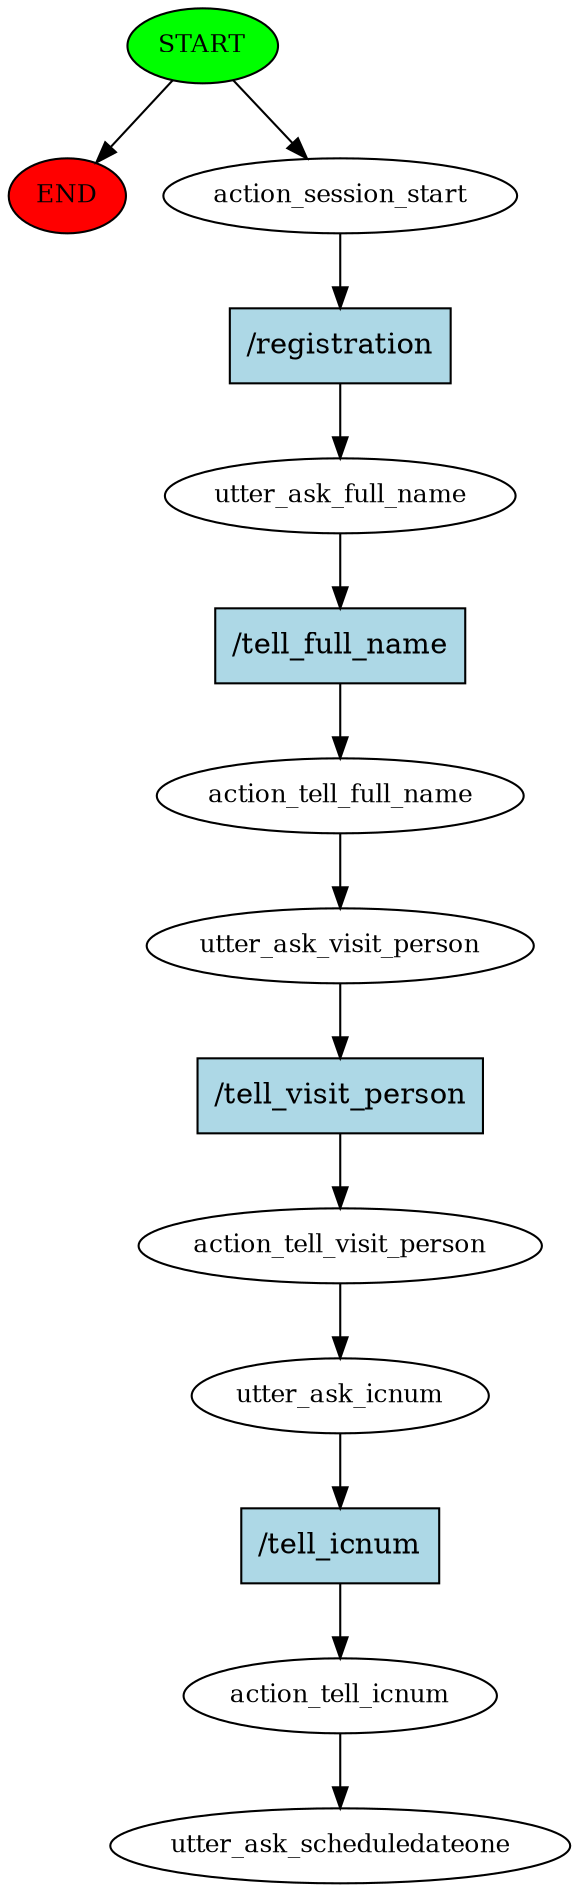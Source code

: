 digraph  {
0 [class="start active", fillcolor=green, fontsize=12, label=START, style=filled];
"-1" [class=end, fillcolor=red, fontsize=12, label=END, style=filled];
1 [class=active, fontsize=12, label=action_session_start];
2 [class=active, fontsize=12, label=utter_ask_full_name];
3 [class=active, fontsize=12, label=action_tell_full_name];
4 [class=active, fontsize=12, label=utter_ask_visit_person];
5 [class=active, fontsize=12, label=action_tell_visit_person];
6 [class=active, fontsize=12, label=utter_ask_icnum];
7 [class=active, fontsize=12, label=action_tell_icnum];
8 [class="dashed active", fontsize=12, label=utter_ask_scheduledateone];
9 [class="intent active", fillcolor=lightblue, label="/registration", shape=rect, style=filled];
10 [class="intent active", fillcolor=lightblue, label="/tell_full_name", shape=rect, style=filled];
11 [class="intent active", fillcolor=lightblue, label="/tell_visit_person", shape=rect, style=filled];
12 [class="intent active", fillcolor=lightblue, label="/tell_icnum", shape=rect, style=filled];
0 -> "-1"  [class="", key=NONE, label=""];
0 -> 1  [class=active, key=NONE, label=""];
1 -> 9  [class=active, key=0];
2 -> 10  [class=active, key=0];
3 -> 4  [class=active, key=NONE, label=""];
4 -> 11  [class=active, key=0];
5 -> 6  [class=active, key=NONE, label=""];
6 -> 12  [class=active, key=0];
7 -> 8  [class=active, key=NONE, label=""];
9 -> 2  [class=active, key=0];
10 -> 3  [class=active, key=0];
11 -> 5  [class=active, key=0];
12 -> 7  [class=active, key=0];
}
